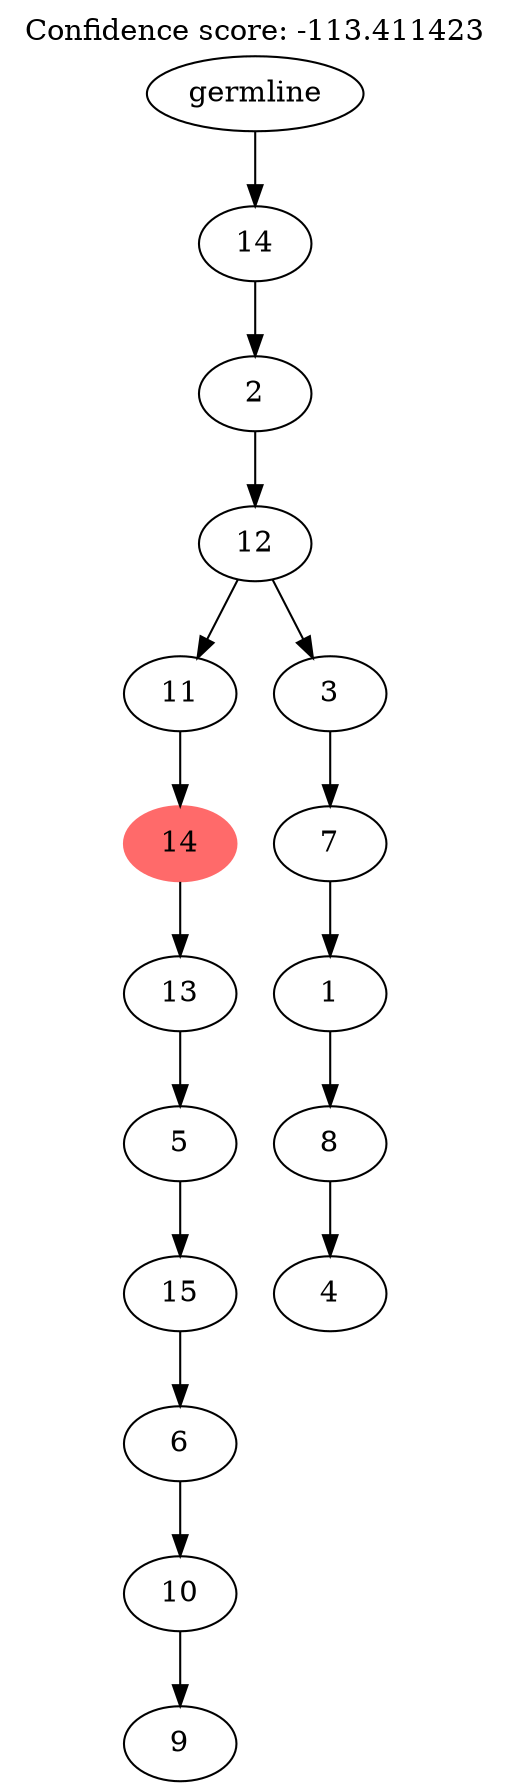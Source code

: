 digraph g {
	"15" -> "16";
	"16" [label="9"];
	"14" -> "15";
	"15" [label="10"];
	"13" -> "14";
	"14" [label="6"];
	"12" -> "13";
	"13" [label="15"];
	"11" -> "12";
	"12" [label="5"];
	"10" -> "11";
	"11" [label="13"];
	"9" -> "10";
	"10" [color=indianred1, style=filled, label="14"];
	"7" -> "8";
	"8" [label="4"];
	"6" -> "7";
	"7" [label="8"];
	"5" -> "6";
	"6" [label="1"];
	"4" -> "5";
	"5" [label="7"];
	"3" -> "4";
	"4" [label="3"];
	"3" -> "9";
	"9" [label="11"];
	"2" -> "3";
	"3" [label="12"];
	"1" -> "2";
	"2" [label="2"];
	"0" -> "1";
	"1" [label="14"];
	"0" [label="germline"];
	labelloc="t";
	label="Confidence score: -113.411423";
}
